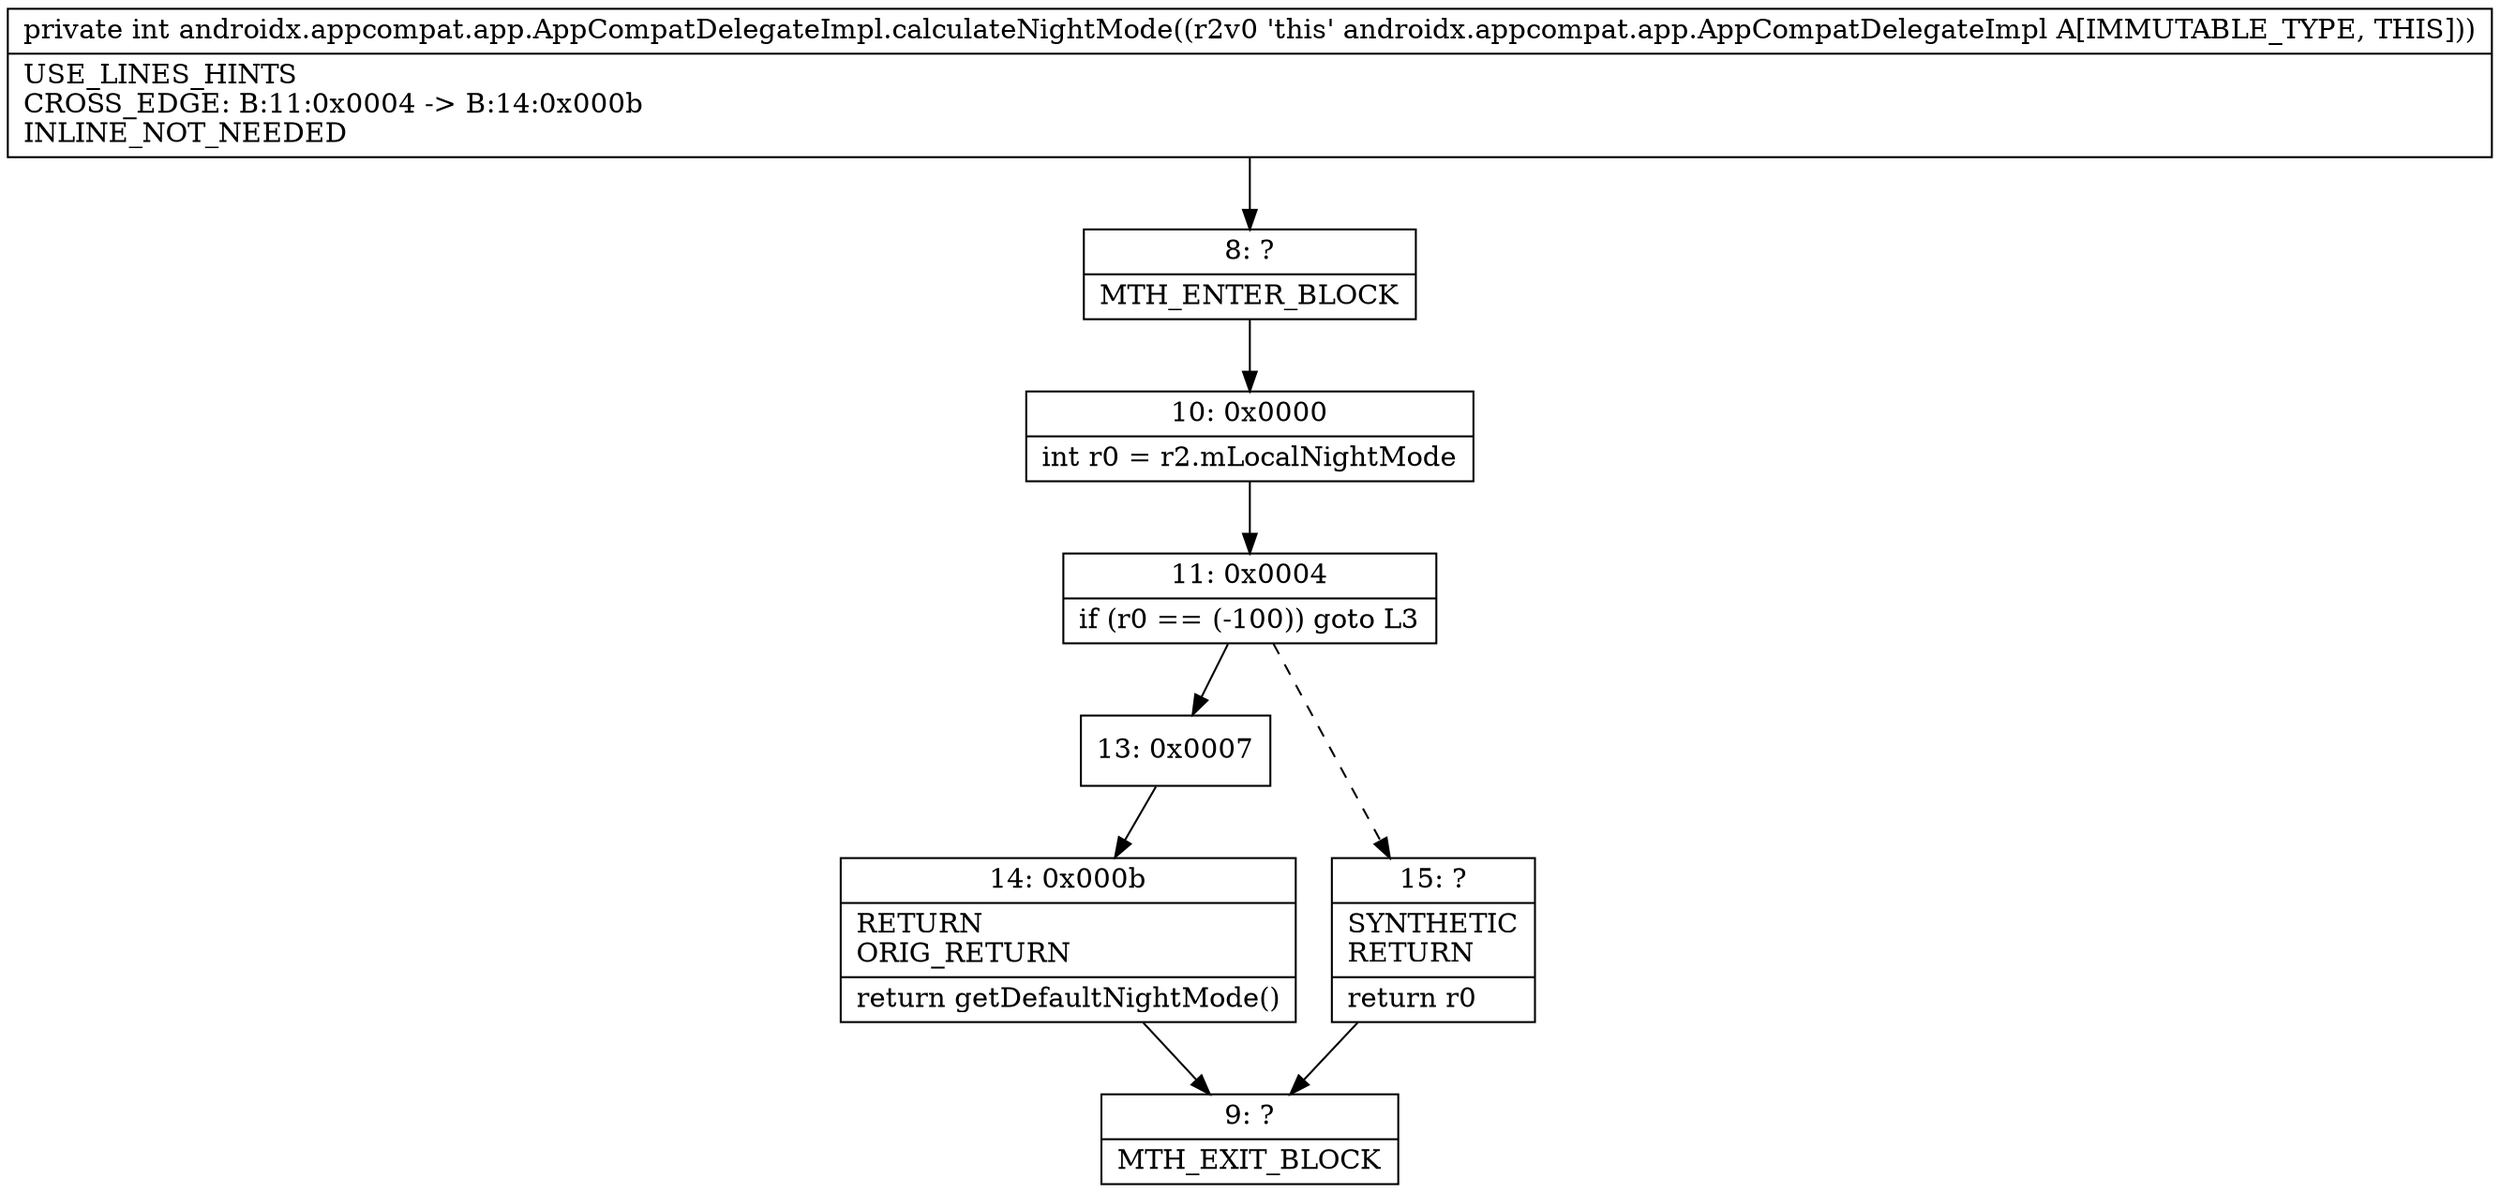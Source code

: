 digraph "CFG forandroidx.appcompat.app.AppCompatDelegateImpl.calculateNightMode()I" {
Node_8 [shape=record,label="{8\:\ ?|MTH_ENTER_BLOCK\l}"];
Node_10 [shape=record,label="{10\:\ 0x0000|int r0 = r2.mLocalNightMode\l}"];
Node_11 [shape=record,label="{11\:\ 0x0004|if (r0 == (\-100)) goto L3\l}"];
Node_13 [shape=record,label="{13\:\ 0x0007}"];
Node_14 [shape=record,label="{14\:\ 0x000b|RETURN\lORIG_RETURN\l|return getDefaultNightMode()\l}"];
Node_9 [shape=record,label="{9\:\ ?|MTH_EXIT_BLOCK\l}"];
Node_15 [shape=record,label="{15\:\ ?|SYNTHETIC\lRETURN\l|return r0\l}"];
MethodNode[shape=record,label="{private int androidx.appcompat.app.AppCompatDelegateImpl.calculateNightMode((r2v0 'this' androidx.appcompat.app.AppCompatDelegateImpl A[IMMUTABLE_TYPE, THIS]))  | USE_LINES_HINTS\lCROSS_EDGE: B:11:0x0004 \-\> B:14:0x000b\lINLINE_NOT_NEEDED\l}"];
MethodNode -> Node_8;Node_8 -> Node_10;
Node_10 -> Node_11;
Node_11 -> Node_13;
Node_11 -> Node_15[style=dashed];
Node_13 -> Node_14;
Node_14 -> Node_9;
Node_15 -> Node_9;
}

